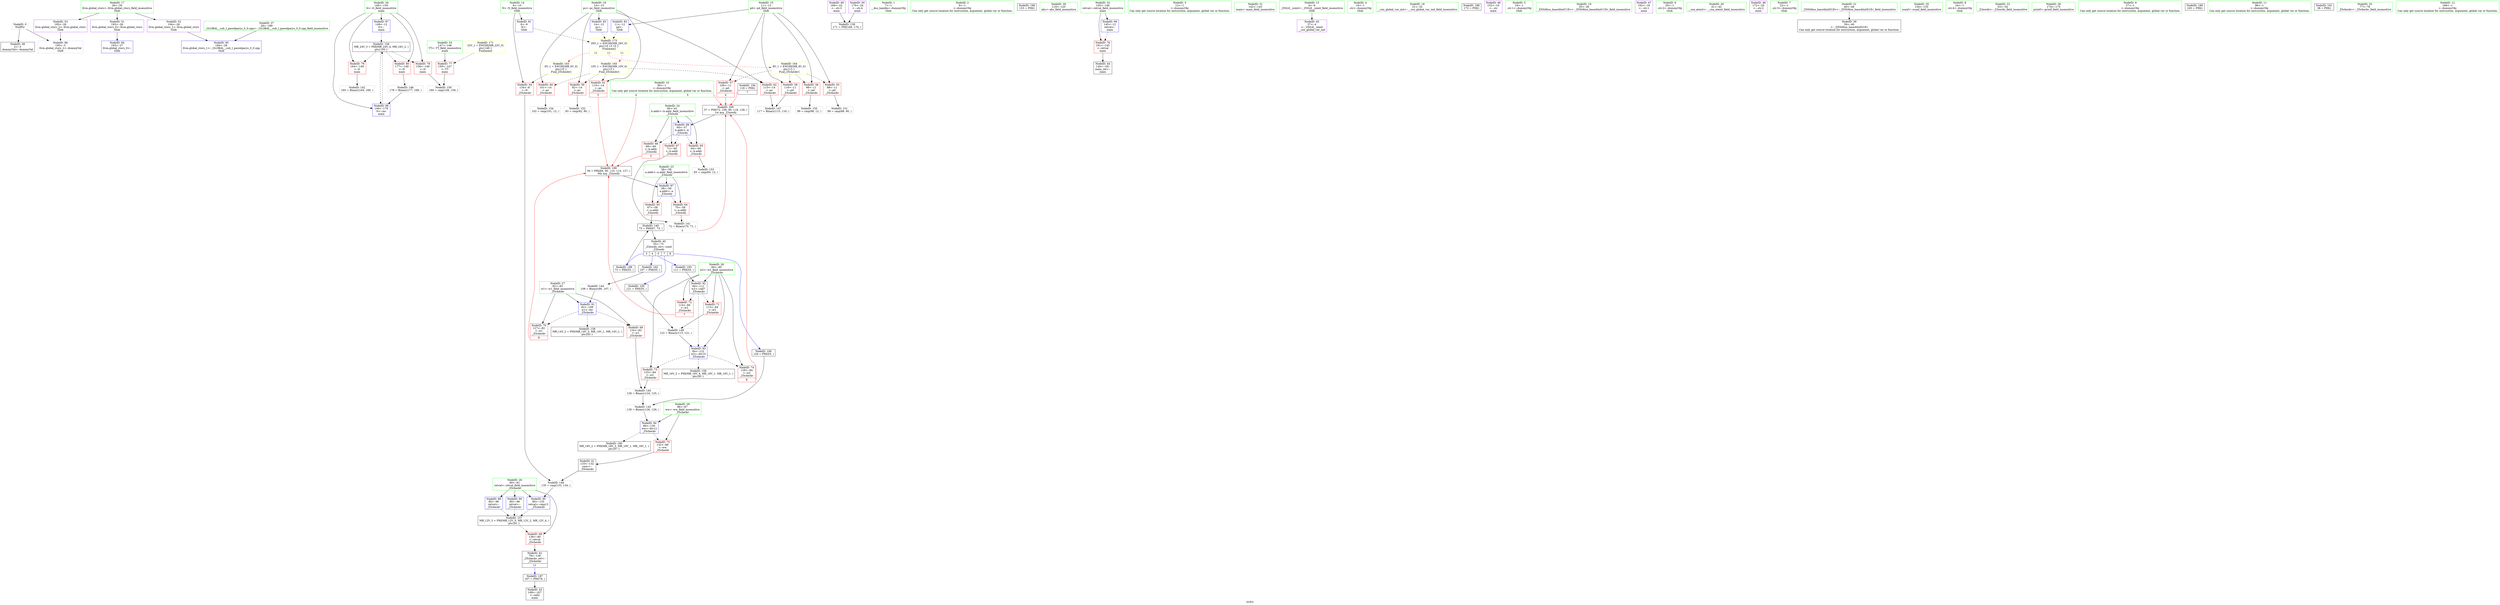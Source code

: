 digraph "SVFG" {
	label="SVFG";

	Node0x561ead62e5b0 [shape=record,color=grey,label="{NodeID: 0\nNullPtr}"];
	Node0x561ead62e5b0 -> Node0x561ead642cc0[style=solid];
	Node0x561ead62e5b0 -> Node0x561ead6465c0[style=solid];
	Node0x561ead643610 [shape=record,color=blue,label="{NodeID: 97\n149\<--12\ntt\<--\nmain\n}"];
	Node0x561ead643610 -> Node0x561ead651810[style=dashed];
	Node0x561ead641670 [shape=record,color=green,label="{NodeID: 14\n8\<--10\nN\<--N_field_insensitive\nGlob }"];
	Node0x561ead641670 -> Node0x561ead644ad0[style=solid];
	Node0x561ead641670 -> Node0x561ead6460c0[style=solid];
	Node0x561ead6470c0 [shape=record,color=black,label="{NodeID: 194\n118 = PHI()\n|{<s0>7}}"];
	Node0x561ead6470c0:s0 -> Node0x561ead647ac0[style=solid,color=red];
	Node0x561ead6423b0 [shape=record,color=green,label="{NodeID: 28\n84\<--85\nw2\<--w2_field_insensitive\n_Z5checkv\n}"];
	Node0x561ead6423b0 -> Node0x561ead6458a0[style=solid];
	Node0x561ead6423b0 -> Node0x561ead645970[style=solid];
	Node0x561ead6423b0 -> Node0x561ead645a40[style=solid];
	Node0x561ead6423b0 -> Node0x561ead645b10[style=solid];
	Node0x561ead6423b0 -> Node0x561ead646ad0[style=solid];
	Node0x561ead6423b0 -> Node0x561ead646ba0[style=solid];
	Node0x561ead643060 [shape=record,color=black,label="{NodeID: 42\n79\<--138\n_Z5checkv_ret\<--\n_Z5checkv\n|{<s0>11}}"];
	Node0x561ead643060:s0 -> Node0x561ead6473d0[style=solid,color=blue];
	Node0x561ead649dc0 [shape=record,color=black,label="{NodeID: 139\n171 = PHI(169, 170, )\n}"];
	Node0x561ead644c70 [shape=record,color=red,label="{NodeID: 56\n98\<--11\n\<--pd\n_Z5checkv\n}"];
	Node0x561ead644c70 -> Node0x561ead64c610[style=solid];
	Node0x561ead64c310 [shape=record,color=grey,label="{NodeID: 153\n65 = cmp(64, 12, )\n}"];
	Node0x561ead6457d0 [shape=record,color=red,label="{NodeID: 70\n127\<--82\n\<--w1\n_Z5checkv\n|{<s0>8}}"];
	Node0x561ead6457d0:s0 -> Node0x561ead647610[style=solid,color=red];
	Node0x561ead6463c0 [shape=record,color=blue,label="{NodeID: 84\n193\<--27\nllvm.global_ctors_0\<--\nGlob }"];
	Node0x561ead63cfc0 [shape=record,color=green,label="{NodeID: 1\n7\<--1\n__dso_handle\<--dummyObj\nGlob }"];
	Node0x561ead6436e0 [shape=record,color=blue,label="{NodeID: 98\n149\<--178\ntt\<--inc\nmain\n}"];
	Node0x561ead6436e0 -> Node0x561ead651810[style=dashed];
	Node0x561ead641770 [shape=record,color=green,label="{NodeID: 15\n11\<--13\npd\<--pd_field_insensitive\nGlob }"];
	Node0x561ead641770 -> Node0x561ead644ba0[style=solid];
	Node0x561ead641770 -> Node0x561ead644c70[style=solid];
	Node0x561ead641770 -> Node0x561ead644d40[style=solid];
	Node0x561ead641770 -> Node0x561ead644e10[style=solid];
	Node0x561ead641770 -> Node0x561ead6461c0[style=solid];
	Node0x561ead647190 [shape=record,color=black,label="{NodeID: 195\n121 = PHI(55, )\n}"];
	Node0x561ead647190 -> Node0x561ead64bb90[style=solid];
	Node0x561ead642480 [shape=record,color=green,label="{NodeID: 29\n86\<--87\nww\<--ww_field_insensitive\n_Z5checkv\n}"];
	Node0x561ead642480 -> Node0x561ead645be0[style=solid];
	Node0x561ead642480 -> Node0x561ead646c70[style=solid];
	Node0x561ead643130 [shape=record,color=black,label="{NodeID: 43\n168\<--167\n\<--call2\nmain\n}"];
	Node0x561ead64a360 [shape=record,color=black,label="{NodeID: 140\n75 = PHI(67, 73, )\n}"];
	Node0x561ead64a360 -> Node0x561ead642ec0[style=solid];
	Node0x561ead644d40 [shape=record,color=red,label="{NodeID: 57\n106\<--11\n\<--pd\n_Z5checkv\n|{<s0>4}}"];
	Node0x561ead644d40:s0 -> Node0x561ead647ac0[style=solid,color=red];
	Node0x561ead64c490 [shape=record,color=grey,label="{NodeID: 154\n102 = cmp(101, 12, )\n}"];
	Node0x561ead6458a0 [shape=record,color=red,label="{NodeID: 71\n113\<--84\n\<--w2\n_Z5checkv\n}"];
	Node0x561ead6458a0 -> Node0x561ead64bb90[style=solid];
	Node0x561ead6464c0 [shape=record,color=blue,label="{NodeID: 85\n194\<--28\nllvm.global_ctors_1\<--_GLOBAL__sub_I_pawelparys_0_0.cpp\nGlob }"];
	Node0x561ead640720 [shape=record,color=green,label="{NodeID: 2\n9\<--1\n\<--dummyObj\nCan only get source location for instruction, argument, global var or function.}"];
	Node0x561ead641870 [shape=record,color=green,label="{NodeID: 16\n14\<--15\npc\<--pc_field_insensitive\nGlob }"];
	Node0x561ead641870 -> Node0x561ead644ee0[style=solid];
	Node0x561ead641870 -> Node0x561ead644fb0[style=solid];
	Node0x561ead641870 -> Node0x561ead645080[style=solid];
	Node0x561ead641870 -> Node0x561ead645150[style=solid];
	Node0x561ead641870 -> Node0x561ead6462c0[style=solid];
	Node0x561ead647300 [shape=record,color=black,label="{NodeID: 196\n153 = PHI()\n}"];
	Node0x561ead642550 [shape=record,color=green,label="{NodeID: 30\n119\<--120\nabs\<--abs_field_insensitive\n}"];
	Node0x561ead643200 [shape=record,color=black,label="{NodeID: 44\n144\<--181\nmain_ret\<--\nmain\n}"];
	Node0x561ead643d90 [shape=record,color=grey,label="{NodeID: 141\n72 = Binary(70, 71, )\n|{<s0>3}}"];
	Node0x561ead643d90:s0 -> Node0x561ead647ac0[style=solid,color=red];
	Node0x561ead644e10 [shape=record,color=red,label="{NodeID: 58\n116\<--11\n\<--pd\n_Z5checkv\n}"];
	Node0x561ead644e10 -> Node0x561ead64ba10[style=solid];
	Node0x561ead64c610 [shape=record,color=grey,label="{NodeID: 155\n99 = cmp(98, 12, )\n}"];
	Node0x561ead645970 [shape=record,color=red,label="{NodeID: 72\n114\<--84\n\<--w2\n_Z5checkv\n|{<s0>7}}"];
	Node0x561ead645970:s0 -> Node0x561ead647610[style=solid,color=red];
	Node0x561ead6465c0 [shape=record,color=blue, style = dotted,label="{NodeID: 86\n195\<--3\nllvm.global_ctors_2\<--dummyVal\nGlob }"];
	Node0x561ead6407b0 [shape=record,color=green,label="{NodeID: 3\n12\<--1\n\<--dummyObj\nCan only get source location for instruction, argument, global var or function.}"];
	Node0x561ead641970 [shape=record,color=green,label="{NodeID: 17\n26\<--30\nllvm.global_ctors\<--llvm.global_ctors_field_insensitive\nGlob }"];
	Node0x561ead641970 -> Node0x561ead6447d0[style=solid];
	Node0x561ead641970 -> Node0x561ead6448d0[style=solid];
	Node0x561ead641970 -> Node0x561ead6449d0[style=solid];
	Node0x561ead6473d0 [shape=record,color=black,label="{NodeID: 197\n167 = PHI(79, )\n}"];
	Node0x561ead6473d0 -> Node0x561ead643130[style=solid];
	Node0x561ead642650 [shape=record,color=green,label="{NodeID: 31\n142\<--143\nmain\<--main_field_insensitive\n}"];
	Node0x561ead6432d0 [shape=record,color=purple,label="{NodeID: 45\n37\<--4\n\<--_ZStL8__ioinit\n__cxx_global_var_init\n}"];
	Node0x561ead643f10 [shape=record,color=grey,label="{NodeID: 142\n165 = Binary(164, 166, )\n}"];
	Node0x561ead644ee0 [shape=record,color=red,label="{NodeID: 59\n92\<--14\n\<--pc\n_Z5checkv\n}"];
	Node0x561ead644ee0 -> Node0x561ead64c190[style=solid];
	Node0x561ead651810 [shape=record,color=black,label="{NodeID: 156\nMR_24V_3 = PHI(MR_24V_4, MR_24V_2, )\npts\{150 \}\n}"];
	Node0x561ead651810 -> Node0x561ead645e50[style=dashed];
	Node0x561ead651810 -> Node0x561ead645f20[style=dashed];
	Node0x561ead651810 -> Node0x561ead645ff0[style=dashed];
	Node0x561ead651810 -> Node0x561ead6436e0[style=dashed];
	Node0x561ead645a40 [shape=record,color=red,label="{NodeID: 73\n125\<--84\n\<--w2\n_Z5checkv\n}"];
	Node0x561ead645a40 -> Node0x561ead644390[style=solid];
	Node0x561ead6466c0 [shape=record,color=blue,label="{NodeID: 87\n58\<--56\na.addr\<--a\n_Z3nwdii\n}"];
	Node0x561ead6466c0 -> Node0x561ead645220[style=dashed];
	Node0x561ead6466c0 -> Node0x561ead6452f0[style=dashed];
	Node0x561ead640840 [shape=record,color=green,label="{NodeID: 4\n16\<--1\n.str\<--dummyObj\nGlob }"];
	Node0x561ead641a70 [shape=record,color=green,label="{NodeID: 18\n31\<--32\n__cxx_global_var_init\<--__cxx_global_var_init_field_insensitive\n}"];
	Node0x561ead647540 [shape=record,color=black,label="{NodeID: 198\n173 = PHI()\n}"];
	Node0x561ead642750 [shape=record,color=green,label="{NodeID: 32\n145\<--146\nretval\<--retval_field_insensitive\nmain\n}"];
	Node0x561ead642750 -> Node0x561ead645cb0[style=solid];
	Node0x561ead642750 -> Node0x561ead643540[style=solid];
	Node0x561ead6433a0 [shape=record,color=purple,label="{NodeID: 46\n152\<--16\n\<--.str\nmain\n}"];
	Node0x561ead644090 [shape=record,color=grey,label="{NodeID: 143\n130 = Binary(126, 129, )\n}"];
	Node0x561ead644090 -> Node0x561ead646c70[style=solid];
	Node0x561ead644fb0 [shape=record,color=red,label="{NodeID: 60\n101\<--14\n\<--pc\n_Z5checkv\n}"];
	Node0x561ead644fb0 -> Node0x561ead64c490[style=solid];
	Node0x561ead651d10 [shape=record,color=black,label="{NodeID: 157\nMR_12V_3 = PHI(MR_12V_5, MR_12V_2, MR_12V_4, )\npts\{81 \}\n}"];
	Node0x561ead651d10 -> Node0x561ead645630[style=dashed];
	Node0x561ead645b10 [shape=record,color=red,label="{NodeID: 74\n128\<--84\n\<--w2\n_Z5checkv\n|{<s0>8}}"];
	Node0x561ead645b10:s0 -> Node0x561ead647ac0[style=solid,color=red];
	Node0x561ead654470 [shape=record,color=yellow,style=double,label="{NodeID: 171\n22V_1 = ENCHI(MR_22V_0)\npts\{148 \}\nFun[main]}"];
	Node0x561ead654470 -> Node0x561ead645d80[style=dashed];
	Node0x561ead646790 [shape=record,color=blue,label="{NodeID: 88\n60\<--57\nb.addr\<--b\n_Z3nwdii\n}"];
	Node0x561ead646790 -> Node0x561ead6453c0[style=dashed];
	Node0x561ead646790 -> Node0x561ead645490[style=dashed];
	Node0x561ead646790 -> Node0x561ead645560[style=dashed];
	Node0x561ead6408d0 [shape=record,color=green,label="{NodeID: 5\n18\<--1\n.str.1\<--dummyObj\nGlob }"];
	Node0x561ead641b70 [shape=record,color=green,label="{NodeID: 19\n35\<--36\n_ZNSt8ios_base4InitC1Ev\<--_ZNSt8ios_base4InitC1Ev_field_insensitive\n}"];
	Node0x561ead647610 [shape=record,color=black,label="{NodeID: 199\n56 = PHI(69, 90, 110, 114, 127, )\n0th arg _Z3nwdii }"];
	Node0x561ead647610 -> Node0x561ead6466c0[style=solid];
	Node0x561ead642820 [shape=record,color=green,label="{NodeID: 33\n147\<--148\nTT\<--TT_field_insensitive\nmain\n}"];
	Node0x561ead642820 -> Node0x561ead645d80[style=solid];
	Node0x561ead643470 [shape=record,color=purple,label="{NodeID: 47\n162\<--18\n\<--.str.1\nmain\n}"];
	Node0x561ead644210 [shape=record,color=grey,label="{NodeID: 144\n108 = Binary(90, 107, )\n}"];
	Node0x561ead644210 -> Node0x561ead646a00[style=solid];
	Node0x561ead645080 [shape=record,color=red,label="{NodeID: 61\n110\<--14\n\<--pc\n_Z5checkv\n|{<s0>5}}"];
	Node0x561ead645080:s0 -> Node0x561ead647610[style=solid,color=red];
	Node0x561ead652210 [shape=record,color=black,label="{NodeID: 158\nMR_14V_2 = PHI(MR_14V_3, MR_14V_1, MR_14V_1, )\npts\{83 \}\n}"];
	Node0x561ead645be0 [shape=record,color=red,label="{NodeID: 75\n132\<--86\n\<--ww\n_Z5checkv\n}"];
	Node0x561ead645be0 -> Node0x561ead642f90[style=solid];
	Node0x561ead646860 [shape=record,color=blue,label="{NodeID: 89\n80\<--96\nretval\<--\n_Z5checkv\n}"];
	Node0x561ead646860 -> Node0x561ead651d10[style=dashed];
	Node0x561ead641110 [shape=record,color=green,label="{NodeID: 6\n20\<--1\n.str.2\<--dummyObj\nGlob }"];
	Node0x561ead641c70 [shape=record,color=green,label="{NodeID: 20\n41\<--42\n__cxa_atexit\<--__cxa_atexit_field_insensitive\n}"];
	Node0x561ead647ac0 [shape=record,color=black,label="{NodeID: 200\n57 = PHI(72, 106, 90, 118, 128, )\n1st arg _Z3nwdii }"];
	Node0x561ead647ac0 -> Node0x561ead646790[style=solid];
	Node0x561ead6428f0 [shape=record,color=green,label="{NodeID: 34\n149\<--150\ntt\<--tt_field_insensitive\nmain\n}"];
	Node0x561ead6428f0 -> Node0x561ead645e50[style=solid];
	Node0x561ead6428f0 -> Node0x561ead645f20[style=solid];
	Node0x561ead6428f0 -> Node0x561ead645ff0[style=solid];
	Node0x561ead6428f0 -> Node0x561ead643610[style=solid];
	Node0x561ead6428f0 -> Node0x561ead6436e0[style=solid];
	Node0x561ead644560 [shape=record,color=purple,label="{NodeID: 48\n172\<--20\n\<--.str.2\nmain\n}"];
	Node0x561ead644390 [shape=record,color=grey,label="{NodeID: 145\n126 = Binary(124, 125, )\n}"];
	Node0x561ead644390 -> Node0x561ead644090[style=solid];
	Node0x561ead645150 [shape=record,color=red,label="{NodeID: 62\n115\<--14\n\<--pc\n_Z5checkv\n}"];
	Node0x561ead645150 -> Node0x561ead64ba10[style=solid];
	Node0x561ead652710 [shape=record,color=black,label="{NodeID: 159\nMR_16V_2 = PHI(MR_16V_4, MR_16V_1, MR_16V_1, )\npts\{85 \}\n}"];
	Node0x561ead645cb0 [shape=record,color=red,label="{NodeID: 76\n181\<--145\n\<--retval\nmain\n}"];
	Node0x561ead645cb0 -> Node0x561ead643200[style=solid];
	Node0x561ead654630 [shape=record,color=yellow,style=double,label="{NodeID: 173\n26V_1 = ENCHI(MR_26V_0)\npts\{10 13 15 \}\nFun[main]|{<s0>11|<s1>11|<s2>11}}"];
	Node0x561ead654630:s0 -> Node0x561ead653d10[style=dashed,color=red];
	Node0x561ead654630:s1 -> Node0x561ead653e20[style=dashed,color=red];
	Node0x561ead654630:s2 -> Node0x561ead653f00[style=dashed,color=red];
	Node0x561ead646930 [shape=record,color=blue,label="{NodeID: 90\n80\<--96\nretval\<--\n_Z5checkv\n}"];
	Node0x561ead646930 -> Node0x561ead651d10[style=dashed];
	Node0x561ead6411a0 [shape=record,color=green,label="{NodeID: 7\n22\<--1\n.str.3\<--dummyObj\nGlob }"];
	Node0x561ead641d70 [shape=record,color=green,label="{NodeID: 21\n40\<--46\n_ZNSt8ios_base4InitD1Ev\<--_ZNSt8ios_base4InitD1Ev_field_insensitive\n}"];
	Node0x561ead641d70 -> Node0x561ead642dc0[style=solid];
	Node0x561ead6429c0 [shape=record,color=green,label="{NodeID: 35\n154\<--155\nscanf\<--scanf_field_insensitive\n}"];
	Node0x561ead644630 [shape=record,color=purple,label="{NodeID: 49\n169\<--22\n\<--.str.3\nmain\n}"];
	Node0x561ead644630 -> Node0x561ead649dc0[style=solid];
	Node0x561ead64b8d0 [shape=record,color=grey,label="{NodeID: 146\n178 = Binary(177, 166, )\n}"];
	Node0x561ead64b8d0 -> Node0x561ead6436e0[style=solid];
	Node0x561ead645220 [shape=record,color=red,label="{NodeID: 63\n67\<--58\n\<--a.addr\n_Z3nwdii\n}"];
	Node0x561ead645220 -> Node0x561ead64a360[style=solid];
	Node0x561ead652c10 [shape=record,color=black,label="{NodeID: 160\nMR_18V_2 = PHI(MR_18V_3, MR_18V_1, MR_18V_1, )\npts\{87 \}\n}"];
	Node0x561ead645d80 [shape=record,color=red,label="{NodeID: 77\n159\<--147\n\<--TT\nmain\n}"];
	Node0x561ead645d80 -> Node0x561ead64be90[style=solid];
	Node0x561ead646a00 [shape=record,color=blue,label="{NodeID: 91\n82\<--108\nw1\<--div\n_Z5checkv\n}"];
	Node0x561ead646a00 -> Node0x561ead645700[style=dashed];
	Node0x561ead646a00 -> Node0x561ead6457d0[style=dashed];
	Node0x561ead646a00 -> Node0x561ead652210[style=dashed];
	Node0x561ead641230 [shape=record,color=green,label="{NodeID: 8\n24\<--1\n.str.4\<--dummyObj\nGlob }"];
	Node0x561ead65bfb0 [shape=record,color=black,label="{NodeID: 188\n73 = PHI(55, )\n}"];
	Node0x561ead65bfb0 -> Node0x561ead64a360[style=solid];
	Node0x561ead641e70 [shape=record,color=green,label="{NodeID: 22\n53\<--54\n_Z3nwdii\<--_Z3nwdii_field_insensitive\n}"];
	Node0x561ead642ac0 [shape=record,color=green,label="{NodeID: 36\n174\<--175\nprintf\<--printf_field_insensitive\n}"];
	Node0x561ead644700 [shape=record,color=purple,label="{NodeID: 50\n170\<--24\n\<--.str.4\nmain\n}"];
	Node0x561ead644700 -> Node0x561ead649dc0[style=solid];
	Node0x561ead64ba10 [shape=record,color=grey,label="{NodeID: 147\n117 = Binary(115, 116, )\n}"];
	Node0x561ead6452f0 [shape=record,color=red,label="{NodeID: 64\n70\<--58\n\<--a.addr\n_Z3nwdii\n}"];
	Node0x561ead6452f0 -> Node0x561ead643d90[style=solid];
	Node0x561ead645e50 [shape=record,color=red,label="{NodeID: 78\n158\<--149\n\<--tt\nmain\n}"];
	Node0x561ead645e50 -> Node0x561ead64be90[style=solid];
	Node0x561ead646ad0 [shape=record,color=blue,label="{NodeID: 92\n84\<--111\nw2\<--call7\n_Z5checkv\n}"];
	Node0x561ead646ad0 -> Node0x561ead6458a0[style=dashed];
	Node0x561ead646ad0 -> Node0x561ead645970[style=dashed];
	Node0x561ead646ad0 -> Node0x561ead646ba0[style=dashed];
	Node0x561ead6412c0 [shape=record,color=green,label="{NodeID: 9\n27\<--1\n\<--dummyObj\nCan only get source location for instruction, argument, global var or function.}"];
	Node0x561ead65c1a0 [shape=record,color=black,label="{NodeID: 189\n163 = PHI()\n}"];
	Node0x561ead641f70 [shape=record,color=green,label="{NodeID: 23\n58\<--59\na.addr\<--a.addr_field_insensitive\n_Z3nwdii\n}"];
	Node0x561ead641f70 -> Node0x561ead645220[style=solid];
	Node0x561ead641f70 -> Node0x561ead6452f0[style=solid];
	Node0x561ead641f70 -> Node0x561ead6466c0[style=solid];
	Node0x561ead642bc0 [shape=record,color=green,label="{NodeID: 37\n28\<--189\n_GLOBAL__sub_I_pawelparys_0_0.cpp\<--_GLOBAL__sub_I_pawelparys_0_0.cpp_field_insensitive\n}"];
	Node0x561ead642bc0 -> Node0x561ead6464c0[style=solid];
	Node0x561ead6447d0 [shape=record,color=purple,label="{NodeID: 51\n193\<--26\nllvm.global_ctors_0\<--llvm.global_ctors\nGlob }"];
	Node0x561ead6447d0 -> Node0x561ead6463c0[style=solid];
	Node0x561ead64bb90 [shape=record,color=grey,label="{NodeID: 148\n122 = Binary(113, 121, )\n}"];
	Node0x561ead64bb90 -> Node0x561ead646ba0[style=solid];
	Node0x561ead6453c0 [shape=record,color=red,label="{NodeID: 65\n64\<--60\n\<--b.addr\n_Z3nwdii\n}"];
	Node0x561ead6453c0 -> Node0x561ead64c310[style=solid];
	Node0x561ead645f20 [shape=record,color=red,label="{NodeID: 79\n164\<--149\n\<--tt\nmain\n}"];
	Node0x561ead645f20 -> Node0x561ead643f10[style=solid];
	Node0x561ead646ba0 [shape=record,color=blue,label="{NodeID: 93\n84\<--122\nw2\<--div10\n_Z5checkv\n}"];
	Node0x561ead646ba0 -> Node0x561ead645a40[style=dashed];
	Node0x561ead646ba0 -> Node0x561ead645b10[style=dashed];
	Node0x561ead646ba0 -> Node0x561ead652710[style=dashed];
	Node0x561ead641350 [shape=record,color=green,label="{NodeID: 10\n90\<--1\n\<--dummyObj\nCan only get source location for instruction, argument, global var or function.|{<s0>4|<s1>5}}"];
	Node0x561ead641350:s0 -> Node0x561ead647610[style=solid,color=red];
	Node0x561ead641350:s1 -> Node0x561ead647ac0[style=solid,color=red];
	Node0x561ead65c270 [shape=record,color=black,label="{NodeID: 190\n129 = PHI(55, )\n}"];
	Node0x561ead65c270 -> Node0x561ead644090[style=solid];
	Node0x561ead642040 [shape=record,color=green,label="{NodeID: 24\n60\<--61\nb.addr\<--b.addr_field_insensitive\n_Z3nwdii\n}"];
	Node0x561ead642040 -> Node0x561ead6453c0[style=solid];
	Node0x561ead642040 -> Node0x561ead645490[style=solid];
	Node0x561ead642040 -> Node0x561ead645560[style=solid];
	Node0x561ead642040 -> Node0x561ead646790[style=solid];
	Node0x561ead642cc0 [shape=record,color=black,label="{NodeID: 38\n2\<--3\ndummyVal\<--dummyVal\n}"];
	Node0x561ead6448d0 [shape=record,color=purple,label="{NodeID: 52\n194\<--26\nllvm.global_ctors_1\<--llvm.global_ctors\nGlob }"];
	Node0x561ead6448d0 -> Node0x561ead6464c0[style=solid];
	Node0x561ead64bd10 [shape=record,color=grey,label="{NodeID: 149\n135 = cmp(133, 134, )\n}"];
	Node0x561ead64bd10 -> Node0x561ead646d40[style=solid];
	Node0x561ead645490 [shape=record,color=red,label="{NodeID: 66\n69\<--60\n\<--b.addr\n_Z3nwdii\n|{<s0>3}}"];
	Node0x561ead645490:s0 -> Node0x561ead647610[style=solid,color=red];
	Node0x561ead653d10 [shape=record,color=yellow,style=double,label="{NodeID: 163\n6V_1 = ENCHI(MR_6V_0)\npts\{10 \}\nFun[_Z5checkv]}"];
	Node0x561ead653d10 -> Node0x561ead644ad0[style=dashed];
	Node0x561ead645ff0 [shape=record,color=red,label="{NodeID: 80\n177\<--149\n\<--tt\nmain\n}"];
	Node0x561ead645ff0 -> Node0x561ead64b8d0[style=solid];
	Node0x561ead646c70 [shape=record,color=blue,label="{NodeID: 94\n86\<--130\nww\<--div12\n_Z5checkv\n}"];
	Node0x561ead646c70 -> Node0x561ead645be0[style=dashed];
	Node0x561ead646c70 -> Node0x561ead652c10[style=dashed];
	Node0x561ead6413e0 [shape=record,color=green,label="{NodeID: 11\n96\<--1\n\<--dummyObj\nCan only get source location for instruction, argument, global var or function.}"];
	Node0x561ead65c3a0 [shape=record,color=black,label="{NodeID: 191\n38 = PHI()\n}"];
	Node0x561ead642110 [shape=record,color=green,label="{NodeID: 25\n77\<--78\n_Z5checkv\<--_Z5checkv_field_insensitive\n}"];
	Node0x561ead642dc0 [shape=record,color=black,label="{NodeID: 39\n39\<--40\n\<--_ZNSt8ios_base4InitD1Ev\nCan only get source location for instruction, argument, global var or function.}"];
	Node0x561ead6449d0 [shape=record,color=purple,label="{NodeID: 53\n195\<--26\nllvm.global_ctors_2\<--llvm.global_ctors\nGlob }"];
	Node0x561ead6449d0 -> Node0x561ead6465c0[style=solid];
	Node0x561ead64be90 [shape=record,color=grey,label="{NodeID: 150\n160 = cmp(158, 159, )\n}"];
	Node0x561ead645560 [shape=record,color=red,label="{NodeID: 67\n71\<--60\n\<--b.addr\n_Z3nwdii\n}"];
	Node0x561ead645560 -> Node0x561ead643d90[style=solid];
	Node0x561ead653e20 [shape=record,color=yellow,style=double,label="{NodeID: 164\n8V_1 = ENCHI(MR_8V_0)\npts\{13 \}\nFun[_Z5checkv]}"];
	Node0x561ead653e20 -> Node0x561ead644ba0[style=dashed];
	Node0x561ead653e20 -> Node0x561ead644c70[style=dashed];
	Node0x561ead653e20 -> Node0x561ead644d40[style=dashed];
	Node0x561ead653e20 -> Node0x561ead644e10[style=dashed];
	Node0x561ead6460c0 [shape=record,color=blue,label="{NodeID: 81\n8\<--9\nN\<--\nGlob }"];
	Node0x561ead6460c0 -> Node0x561ead654630[style=dashed];
	Node0x561ead646d40 [shape=record,color=blue,label="{NodeID: 95\n80\<--135\nretval\<--cmp13\n_Z5checkv\n}"];
	Node0x561ead646d40 -> Node0x561ead651d10[style=dashed];
	Node0x561ead641470 [shape=record,color=green,label="{NodeID: 12\n166\<--1\n\<--dummyObj\nCan only get source location for instruction, argument, global var or function.}"];
	Node0x561ead646e10 [shape=record,color=black,label="{NodeID: 192\n107 = PHI(55, )\n}"];
	Node0x561ead646e10 -> Node0x561ead644210[style=solid];
	Node0x561ead642210 [shape=record,color=green,label="{NodeID: 26\n80\<--81\nretval\<--retval_field_insensitive\n_Z5checkv\n}"];
	Node0x561ead642210 -> Node0x561ead645630[style=solid];
	Node0x561ead642210 -> Node0x561ead646860[style=solid];
	Node0x561ead642210 -> Node0x561ead646930[style=solid];
	Node0x561ead642210 -> Node0x561ead646d40[style=solid];
	Node0x561ead642ec0 [shape=record,color=black,label="{NodeID: 40\n55\<--75\n_Z3nwdii_ret\<--cond\n_Z3nwdii\n|{<s0>3|<s1>4|<s2>5|<s3>7|<s4>8}}"];
	Node0x561ead642ec0:s0 -> Node0x561ead65bfb0[style=solid,color=blue];
	Node0x561ead642ec0:s1 -> Node0x561ead646e10[style=solid,color=blue];
	Node0x561ead642ec0:s2 -> Node0x561ead646f80[style=solid,color=blue];
	Node0x561ead642ec0:s3 -> Node0x561ead647190[style=solid,color=blue];
	Node0x561ead642ec0:s4 -> Node0x561ead65c270[style=solid,color=blue];
	Node0x561ead644ad0 [shape=record,color=red,label="{NodeID: 54\n134\<--8\n\<--N\n_Z5checkv\n}"];
	Node0x561ead644ad0 -> Node0x561ead64bd10[style=solid];
	Node0x561ead64c010 [shape=record,color=grey,label="{NodeID: 151\n89 = cmp(88, 90, )\n}"];
	Node0x561ead645630 [shape=record,color=red,label="{NodeID: 68\n138\<--80\n\<--retval\n_Z5checkv\n}"];
	Node0x561ead645630 -> Node0x561ead643060[style=solid];
	Node0x561ead653f00 [shape=record,color=yellow,style=double,label="{NodeID: 165\n10V_1 = ENCHI(MR_10V_0)\npts\{15 \}\nFun[_Z5checkv]}"];
	Node0x561ead653f00 -> Node0x561ead644ee0[style=dashed];
	Node0x561ead653f00 -> Node0x561ead644fb0[style=dashed];
	Node0x561ead653f00 -> Node0x561ead645080[style=dashed];
	Node0x561ead653f00 -> Node0x561ead645150[style=dashed];
	Node0x561ead6461c0 [shape=record,color=blue,label="{NodeID: 82\n11\<--12\npd\<--\nGlob }"];
	Node0x561ead6461c0 -> Node0x561ead654630[style=dashed];
	Node0x561ead643540 [shape=record,color=blue,label="{NodeID: 96\n145\<--12\nretval\<--\nmain\n}"];
	Node0x561ead643540 -> Node0x561ead645cb0[style=dashed];
	Node0x561ead641570 [shape=record,color=green,label="{NodeID: 13\n4\<--6\n_ZStL8__ioinit\<--_ZStL8__ioinit_field_insensitive\nGlob }"];
	Node0x561ead641570 -> Node0x561ead6432d0[style=solid];
	Node0x561ead646f80 [shape=record,color=black,label="{NodeID: 193\n111 = PHI(55, )\n}"];
	Node0x561ead646f80 -> Node0x561ead646ad0[style=solid];
	Node0x561ead6422e0 [shape=record,color=green,label="{NodeID: 27\n82\<--83\nw1\<--w1_field_insensitive\n_Z5checkv\n}"];
	Node0x561ead6422e0 -> Node0x561ead645700[style=solid];
	Node0x561ead6422e0 -> Node0x561ead6457d0[style=solid];
	Node0x561ead6422e0 -> Node0x561ead646a00[style=solid];
	Node0x561ead642f90 [shape=record,color=black,label="{NodeID: 41\n133\<--132\nconv\<--\n_Z5checkv\n}"];
	Node0x561ead642f90 -> Node0x561ead64bd10[style=solid];
	Node0x561ead644ba0 [shape=record,color=red,label="{NodeID: 55\n88\<--11\n\<--pd\n_Z5checkv\n}"];
	Node0x561ead644ba0 -> Node0x561ead64c010[style=solid];
	Node0x561ead64c190 [shape=record,color=grey,label="{NodeID: 152\n93 = cmp(92, 90, )\n}"];
	Node0x561ead645700 [shape=record,color=red,label="{NodeID: 69\n124\<--82\n\<--w1\n_Z5checkv\n}"];
	Node0x561ead645700 -> Node0x561ead644390[style=solid];
	Node0x561ead6462c0 [shape=record,color=blue,label="{NodeID: 83\n14\<--12\npc\<--\nGlob }"];
	Node0x561ead6462c0 -> Node0x561ead654630[style=dashed];
}
